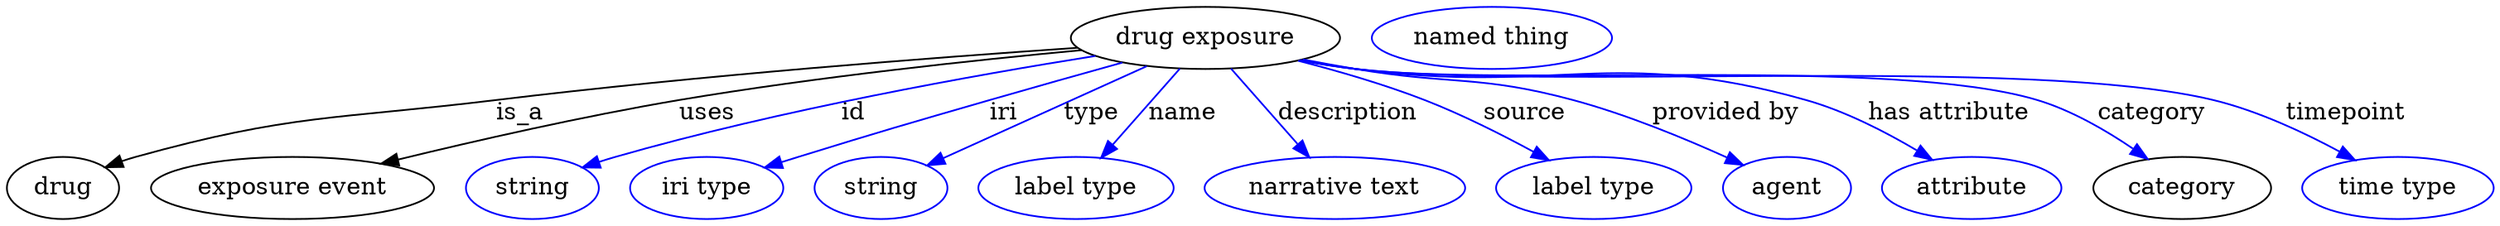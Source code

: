 digraph {
	graph [bb="0,0,1437.7,123"];
	node [label="\N"];
	"drug exposure"	[height=0.5,
		label="drug exposure",
		pos="692.5,105",
		width=2.1665];
	drug	[height=0.5,
		pos="32.497,18",
		width=0.9027];
	"drug exposure" -> drug	[label=is_a,
		lp="295.5,61.5",
		pos="e,56.879,30.21 618.46,99.315 536.04,93.723 398.97,83.302 281.5,69 188.58,57.688 163.58,61.435 73.497,36 71.182,35.346 68.822,34.599 \
66.462,33.791"];
	"exposure event"	[height=0.5,
		pos="164.5,18",
		width=2.2748];
	"drug exposure" -> "exposure event"	[label=uses,
		lp="404,61.5",
		pos="e,215.56,32.076 620.71,97.934 558.71,92.178 466.85,82.411 387.5,69 332.21,59.657 270.01,45.394 225.38,34.489"];
	id	[color=blue,
		height=0.5,
		label=string,
		pos="302.5,18",
		width=1.0652];
	"drug exposure" -> id	[color=blue,
		label=id,
		lp="488.5,61.5",
		pos="e,331.5,29.922 628.72,94.539 559.46,83.522 445.95,63.291 350.5,36 347.39,35.113 344.2,34.133 341.01,33.106",
		style=solid];
	iri	[color=blue,
		height=0.5,
		label="iri type",
		pos="403.5,18",
		width=1.2277];
	"drug exposure" -> iri	[color=blue,
		label=iri,
		lp="575.5,61.5",
		pos="e,437.18,29.681 644.36,90.744 621.11,84.285 592.82,76.343 567.5,69 518.48,54.785 506.29,50.997 457.5,36 454,34.926 450.39,33.805 \
446.75,32.674",
		style=solid];
	type	[color=blue,
		height=0.5,
		label=string,
		pos="504.5,18",
		width=1.0652];
	"drug exposure" -> type	[color=blue,
		label=type,
		lp="626.5,61.5",
		pos="e,531.3,31.117 658.45,88.607 625.08,73.52 574.42,50.612 540.42,35.24",
		style=solid];
	name	[color=blue,
		height=0.5,
		label="label type",
		pos="617.5,18",
		width=1.5707];
	"drug exposure" -> name	[color=blue,
		label=name,
		lp="679.5,61.5",
		pos="e,632.03,35.469 677.68,87.207 666.62,74.669 651.34,57.35 638.94,43.302",
		style=solid];
	description	[color=blue,
		height=0.5,
		label="narrative text",
		pos="767.5,18",
		width=2.0943];
	"drug exposure" -> description	[color=blue,
		label=description,
		lp="775,61.5",
		pos="e,752.71,35.758 707.31,87.207 718.31,74.75 733.46,57.573 745.81,43.574",
		style=solid];
	source	[color=blue,
		height=0.5,
		label="label type",
		pos="917.5,18",
		width=1.5707];
	"drug exposure" -> source	[color=blue,
		label=source,
		lp="877.5,61.5",
		pos="e,891.55,34.075 746.11,91.798 769.06,85.918 795.94,78.147 819.5,69 841.13,60.602 864.3,48.916 882.67,38.953",
		style=solid];
	"provided by"	[color=blue,
		height=0.5,
		label=agent,
		pos="1029.5,18",
		width=1.0291];
	"drug exposure" -> "provided by"	[color=blue,
		label="provided by",
		lp="994,61.5",
		pos="e,1004,31.405 749.05,92.515 759.17,90.584 769.63,88.667 779.5,87 835.27,77.573 850.87,83.684 905.5,69 936.57,60.649 970.34,46.684 \
994.78,35.632",
		style=solid];
	"has attribute"	[color=blue,
		height=0.5,
		label=attribute,
		pos="1136.5,18",
		width=1.4443];
	"drug exposure" -> "has attribute"	[color=blue,
		label="has attribute",
		lp="1123.5,61.5",
		pos="e,1113.6,34.402 747.56,92.171 758.12,90.206 769.12,88.366 779.5,87 894.78,71.821 928.58,100.52 1040.5,69 1063.1,62.623 1086.6,50.528 \
1104.6,39.83",
		style=solid];
	category	[height=0.5,
		pos="1257.5,18",
		width=1.4263];
	"drug exposure" -> category	[color=blue,
		label=category,
		lp="1240,61.5",
		pos="e,1237.7,34.821 747.07,92.062 757.77,90.081 768.95,88.263 779.5,87 866.74,76.546 1090.4,94.451 1174.5,69 1194.1,63.053 1213.9,51.412 \
1229.2,40.858",
		style=solid];
	timepoint	[color=blue,
		height=0.5,
		label="time type",
		pos="1382.5,18",
		width=1.5346];
	"drug exposure" -> timepoint	[color=blue,
		label=timepoint,
		lp="1352.5,61.5",
		pos="e,1357.6,34.148 747.06,91.983 757.76,90.009 768.95,88.215 779.5,87 889.07,74.385 1168.3,94.864 1275.5,69 1301.3,62.787 1328.3,50.108 \
1348.7,39.073",
		style=solid];
	"named thing_category"	[color=blue,
		height=0.5,
		label="named thing",
		pos="858.5,105",
		width=1.9318];
}
